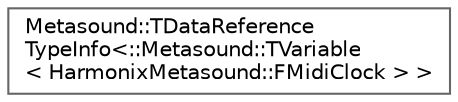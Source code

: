 digraph "Graphical Class Hierarchy"
{
 // INTERACTIVE_SVG=YES
 // LATEX_PDF_SIZE
  bgcolor="transparent";
  edge [fontname=Helvetica,fontsize=10,labelfontname=Helvetica,labelfontsize=10];
  node [fontname=Helvetica,fontsize=10,shape=box,height=0.2,width=0.4];
  rankdir="LR";
  Node0 [id="Node000000",label="Metasound::TDataReference\lTypeInfo\<::Metasound::TVariable\l\< HarmonixMetasound::FMidiClock \> \>",height=0.2,width=0.4,color="grey40", fillcolor="white", style="filled",URL="$d8/d25/struct_1_1Metasound_1_1TDataReferenceTypeInfo_3_1_1Metasound_1_1TVariable_3_01HarmonixMetasound_1_1FMidiClock_01_4_01_4.html",tooltip=" "];
}
